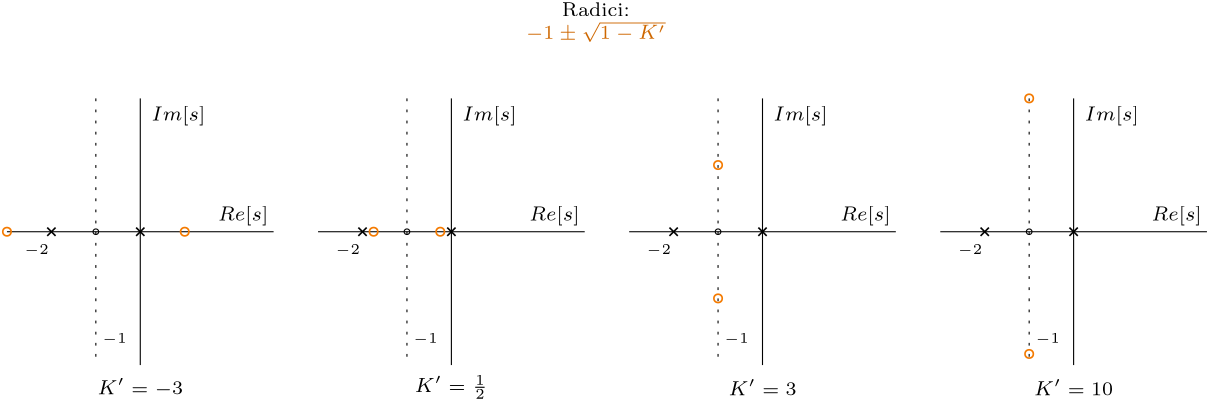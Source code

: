 <?xml version="1.0"?>
<!DOCTYPE ipe SYSTEM "ipe.dtd">
<ipe version="70218" creator="Ipe 7.2.28">
<info created="D:20250127105032" modified="D:20250127105121"/>
<ipestyle name="basic">
<symbol name="arrow/arc(spx)">
<path stroke="sym-stroke" fill="sym-stroke" pen="sym-pen">
0 0 m
-1 0.333 l
-1 -0.333 l
h
</path>
</symbol>
<symbol name="arrow/farc(spx)">
<path stroke="sym-stroke" fill="white" pen="sym-pen">
0 0 m
-1 0.333 l
-1 -0.333 l
h
</path>
</symbol>
<symbol name="arrow/ptarc(spx)">
<path stroke="sym-stroke" fill="sym-stroke" pen="sym-pen">
0 0 m
-1 0.333 l
-0.8 0 l
-1 -0.333 l
h
</path>
</symbol>
<symbol name="arrow/fptarc(spx)">
<path stroke="sym-stroke" fill="white" pen="sym-pen">
0 0 m
-1 0.333 l
-0.8 0 l
-1 -0.333 l
h
</path>
</symbol>
<symbol name="mark/circle(sx)" transformations="translations">
<path fill="sym-stroke">
0.6 0 0 0.6 0 0 e
0.4 0 0 0.4 0 0 e
</path>
</symbol>
<symbol name="mark/disk(sx)" transformations="translations">
<path fill="sym-stroke">
0.6 0 0 0.6 0 0 e
</path>
</symbol>
<symbol name="mark/fdisk(sfx)" transformations="translations">
<group>
<path fill="sym-fill">
0.5 0 0 0.5 0 0 e
</path>
<path fill="sym-stroke" fillrule="eofill">
0.6 0 0 0.6 0 0 e
0.4 0 0 0.4 0 0 e
</path>
</group>
</symbol>
<symbol name="mark/box(sx)" transformations="translations">
<path fill="sym-stroke" fillrule="eofill">
-0.6 -0.6 m
0.6 -0.6 l
0.6 0.6 l
-0.6 0.6 l
h
-0.4 -0.4 m
0.4 -0.4 l
0.4 0.4 l
-0.4 0.4 l
h
</path>
</symbol>
<symbol name="mark/square(sx)" transformations="translations">
<path fill="sym-stroke">
-0.6 -0.6 m
0.6 -0.6 l
0.6 0.6 l
-0.6 0.6 l
h
</path>
</symbol>
<symbol name="mark/fsquare(sfx)" transformations="translations">
<group>
<path fill="sym-fill">
-0.5 -0.5 m
0.5 -0.5 l
0.5 0.5 l
-0.5 0.5 l
h
</path>
<path fill="sym-stroke" fillrule="eofill">
-0.6 -0.6 m
0.6 -0.6 l
0.6 0.6 l
-0.6 0.6 l
h
-0.4 -0.4 m
0.4 -0.4 l
0.4 0.4 l
-0.4 0.4 l
h
</path>
</group>
</symbol>
<symbol name="mark/cross(sx)" transformations="translations">
<group>
<path fill="sym-stroke">
-0.43 -0.57 m
0.57 0.43 l
0.43 0.57 l
-0.57 -0.43 l
h
</path>
<path fill="sym-stroke">
-0.43 0.57 m
0.57 -0.43 l
0.43 -0.57 l
-0.57 0.43 l
h
</path>
</group>
</symbol>
<symbol name="arrow/fnormal(spx)">
<path stroke="sym-stroke" fill="white" pen="sym-pen">
0 0 m
-1 0.333 l
-1 -0.333 l
h
</path>
</symbol>
<symbol name="arrow/pointed(spx)">
<path stroke="sym-stroke" fill="sym-stroke" pen="sym-pen">
0 0 m
-1 0.333 l
-0.8 0 l
-1 -0.333 l
h
</path>
</symbol>
<symbol name="arrow/fpointed(spx)">
<path stroke="sym-stroke" fill="white" pen="sym-pen">
0 0 m
-1 0.333 l
-0.8 0 l
-1 -0.333 l
h
</path>
</symbol>
<symbol name="arrow/linear(spx)">
<path stroke="sym-stroke" pen="sym-pen">
-1 0.333 m
0 0 l
-1 -0.333 l
</path>
</symbol>
<symbol name="arrow/fdouble(spx)">
<path stroke="sym-stroke" fill="white" pen="sym-pen">
0 0 m
-1 0.333 l
-1 -0.333 l
h
-1 0 m
-2 0.333 l
-2 -0.333 l
h
</path>
</symbol>
<symbol name="arrow/double(spx)">
<path stroke="sym-stroke" fill="sym-stroke" pen="sym-pen">
0 0 m
-1 0.333 l
-1 -0.333 l
h
-1 0 m
-2 0.333 l
-2 -0.333 l
h
</path>
</symbol>
<symbol name="arrow/mid-normal(spx)">
<path stroke="sym-stroke" fill="sym-stroke" pen="sym-pen">
0.5 0 m
-0.5 0.333 l
-0.5 -0.333 l
h
</path>
</symbol>
<symbol name="arrow/mid-fnormal(spx)">
<path stroke="sym-stroke" fill="white" pen="sym-pen">
0.5 0 m
-0.5 0.333 l
-0.5 -0.333 l
h
</path>
</symbol>
<symbol name="arrow/mid-pointed(spx)">
<path stroke="sym-stroke" fill="sym-stroke" pen="sym-pen">
0.5 0 m
-0.5 0.333 l
-0.3 0 l
-0.5 -0.333 l
h
</path>
</symbol>
<symbol name="arrow/mid-fpointed(spx)">
<path stroke="sym-stroke" fill="white" pen="sym-pen">
0.5 0 m
-0.5 0.333 l
-0.3 0 l
-0.5 -0.333 l
h
</path>
</symbol>
<symbol name="arrow/mid-double(spx)">
<path stroke="sym-stroke" fill="sym-stroke" pen="sym-pen">
1 0 m
0 0.333 l
0 -0.333 l
h
0 0 m
-1 0.333 l
-1 -0.333 l
h
</path>
</symbol>
<symbol name="arrow/mid-fdouble(spx)">
<path stroke="sym-stroke" fill="white" pen="sym-pen">
1 0 m
0 0.333 l
0 -0.333 l
h
0 0 m
-1 0.333 l
-1 -0.333 l
h
</path>
</symbol>
<anglesize name="22.5 deg" value="22.5"/>
<anglesize name="30 deg" value="30"/>
<anglesize name="45 deg" value="45"/>
<anglesize name="60 deg" value="60"/>
<anglesize name="90 deg" value="90"/>
<arrowsize name="large" value="10"/>
<arrowsize name="small" value="5"/>
<arrowsize name="tiny" value="3"/>
<color name="blue" value="0 0 1"/>
<color name="brown" value="0.647 0.165 0.165"/>
<color name="darkblue" value="0 0 0.545"/>
<color name="darkcyan" value="0 0.545 0.545"/>
<color name="darkgray" value="0.663"/>
<color name="darkgreen" value="0 0.392 0"/>
<color name="darkmagenta" value="0.545 0 0.545"/>
<color name="darkorange" value="1 0.549 0"/>
<color name="darkred" value="0.545 0 0"/>
<color name="gold" value="1 0.843 0"/>
<color name="gray" value="0.745"/>
<color name="green" value="0 1 0"/>
<color name="lightblue" value="0.678 0.847 0.902"/>
<color name="lightcyan" value="0.878 1 1"/>
<color name="lightgray" value="0.827"/>
<color name="lightgreen" value="0.565 0.933 0.565"/>
<color name="lightyellow" value="1 1 0.878"/>
<color name="navy" value="0 0 0.502"/>
<color name="orange" value="1 0.647 0"/>
<color name="pink" value="1 0.753 0.796"/>
<color name="purple" value="0.627 0.125 0.941"/>
<color name="red" value="1 0 0"/>
<color name="seagreen" value="0.18 0.545 0.341"/>
<color name="turquoise" value="0.251 0.878 0.816"/>
<color name="violet" value="0.933 0.51 0.933"/>
<color name="yellow" value="1 1 0"/>
<dashstyle name="dash dot dotted" value="[4 2 1 2 1 2] 0"/>
<dashstyle name="dash dotted" value="[4 2 1 2] 0"/>
<dashstyle name="dashed" value="[4] 0"/>
<dashstyle name="dotted" value="[1 3] 0"/>
<gridsize name="10 pts (~3.5 mm)" value="10"/>
<gridsize name="14 pts (~5 mm)" value="14"/>
<gridsize name="16 pts (~6 mm)" value="16"/>
<gridsize name="20 pts (~7 mm)" value="20"/>
<gridsize name="28 pts (~10 mm)" value="28"/>
<gridsize name="32 pts (~12 mm)" value="32"/>
<gridsize name="4 pts" value="4"/>
<gridsize name="56 pts (~20 mm)" value="56"/>
<gridsize name="8 pts (~3 mm)" value="8"/>
<opacity name="10%" value="0.1"/>
<opacity name="30%" value="0.3"/>
<opacity name="50%" value="0.5"/>
<opacity name="75%" value="0.75"/>
<pen name="fat" value="1.2"/>
<pen name="heavier" value="0.8"/>
<pen name="ultrafat" value="2"/>
<symbolsize name="large" value="5"/>
<symbolsize name="small" value="2"/>
<symbolsize name="tiny" value="1.1"/>
<textsize name="Huge" value="\Huge"/>
<textsize name="LARGE" value="\LARGE"/>
<textsize name="Large" value="\Large"/>
<textsize name="footnote" value="\footnotesize"/>
<textsize name="huge" value="\huge"/>
<textsize name="large" value="\large"/>
<textsize name="script" value="\scriptsize"/>
<textsize name="small" value="\small"/>
<textsize name="tiny" value="\tiny"/>
<textstyle name="center" begin="\begin{center}" end="\end{center}"/>
<textstyle name="item" begin="\begin{itemize}\item{}" end="\end{itemize}"/>
<textstyle name="itemize" begin="\begin{itemize}" end="\end{itemize}"/>
<tiling name="falling" angle="-60" step="4" width="1"/>
<tiling name="rising" angle="30" step="4" width="1"/>
</ipestyle>
<page>
<layer name="alpha"/>
<view layers="alpha" active="alpha"/>
<path layer="alpha" matrix="1 0 0 1 -124 -32" stroke="black">
224 768 m
224 672 l
</path>
<path matrix="1 0 0 1 -124 -32" stroke="black">
176 720 m
272 720 l
</path>
<text matrix="1 0 0 1 -128 -44" transformations="translations" pos="232 772" stroke="black" type="label" width="19.414" height="5.234" depth="1.74" valign="baseline" size="script" style="math">Im[s]</text>
<text matrix="1 0 0 1 -104 -80" transformations="translations" pos="232 772" stroke="black" type="label" width="18.088" height="5.234" depth="1.74" valign="baseline" size="script" style="math">Re[s]</text>
<use matrix="1 0 0 1 -156 0" name="mark/cross(sx)" pos="256 688" size="normal"/>
<use matrix="1 0 0 1 -156 0" name="mark/cross(sx)" pos="224 688" size="normal"/>
<text matrix="1 0 0 1 -145.73 -124" transformations="translations" pos="232 772" stroke="black" type="label" width="8.787" height="3.321" depth="0.83" valign="baseline" size="tiny" style="math">-1</text>
<use matrix="1 0 0 1 -156 0" name="mark/circle(sx)" pos="240 688" size="small"/>
<path matrix="1 0 0 1 -156 0" stroke="0" fill="0" dash="dotted">
240 736 m
240 640 l
</path>
<text matrix="1 0 0 1 -173.73 -92" transformations="translations" pos="232 772" stroke="black" type="label" width="8.787" height="3.321" depth="0.83" valign="baseline" size="tiny" style="math">-2</text>
<text matrix="1 0 0 1 32 -12" transformations="translations" pos="232 772" stroke="0.808 0.404 0" type="label" width="50.302" height="6.213" depth="1.1" halign="center" valign="center" size="script" style="math">-1 \pm \sqrt{1-K&apos;}</text>
<text matrix="1 0 0 1 -132 -140" transformations="translations" pos="232 772" stroke="black" type="label" width="30.727" height="5.774" depth="0.83" halign="center" valign="center" size="script" style="math">K&apos;=-3</text>
<use matrix="1 0 0 1 -188 0" name="mark/circle(sx)" pos="240 688" size="normal" stroke="0.957 0.478 0"/>
<use matrix="1 0 0 1 -188 0" name="mark/circle(sx)" pos="304 688" size="normal" stroke="0.957 0.478 0"/>
<path matrix="1 0 0 1 -12 -32" stroke="black">
224 768 m
224 672 l
</path>
<path matrix="1 0 0 1 -12 -32" stroke="black">
176 720 m
272 720 l
</path>
<text matrix="1 0 0 1 -16 -44" transformations="translations" pos="232 772" stroke="black" type="label" width="19.414" height="5.234" depth="1.74" valign="baseline" size="script" style="math">Im[s]</text>
<text matrix="1 0 0 1 8 -80" transformations="translations" pos="232 772" stroke="black" type="label" width="18.088" height="5.234" depth="1.74" valign="baseline" size="script" style="math">Re[s]</text>
<use matrix="1 0 0 1 -44 0" name="mark/cross(sx)" pos="256 688" size="normal"/>
<use matrix="1 0 0 1 -44 0" name="mark/cross(sx)" pos="224 688" size="normal"/>
<text matrix="1 0 0 1 -33.7304 -124" transformations="translations" pos="232 772" stroke="black" type="label" width="8.787" height="3.321" depth="0.83" valign="baseline" size="tiny" style="math">-1</text>
<use matrix="1 0 0 1 -44 0" name="mark/circle(sx)" pos="240 688" size="small"/>
<path matrix="1 0 0 1 -44 0" stroke="0" fill="0" dash="dotted">
240 736 m
240 640 l
</path>
<text matrix="1 0 0 1 -61.7304 -92" transformations="translations" pos="232 772" stroke="black" type="label" width="8.787" height="3.321" depth="0.83" valign="baseline" size="tiny" style="math">-2</text>
<text matrix="1 0 0 1 -20 -140" transformations="translations" pos="232 772" stroke="black" type="label" width="26.31" height="5.888" depth="2.4" halign="center" valign="center" size="script" style="math">K&apos;=\frac{1}{2}</text>
<use matrix="1 0 0 1 -188 0" name="mark/circle(sx)" pos="396 688" size="normal" stroke="0.957 0.478 0"/>
<use matrix="1 0 0 1 -188 0" name="mark/circle(sx)" pos="372 688" size="normal" stroke="0.957 0.478 0"/>
<path matrix="1 0 0 1 100 -32" stroke="black">
224 768 m
224 672 l
</path>
<path matrix="1 0 0 1 100 -32" stroke="black">
176 720 m
272 720 l
</path>
<text matrix="1 0 0 1 96 -44" transformations="translations" pos="232 772" stroke="black" type="label" width="19.414" height="5.234" depth="1.74" valign="baseline" size="script" style="math">Im[s]</text>
<text matrix="1 0 0 1 120 -80" transformations="translations" pos="232 772" stroke="black" type="label" width="18.088" height="5.234" depth="1.74" valign="baseline" size="script" style="math">Re[s]</text>
<use matrix="1 0 0 1 68 0" name="mark/cross(sx)" pos="256 688" size="normal"/>
<use matrix="1 0 0 1 68 0" name="mark/cross(sx)" pos="224 688" size="normal"/>
<text matrix="1 0 0 1 78.27 -124" transformations="translations" pos="232 772" stroke="black" type="label" width="8.787" height="3.321" depth="0.83" valign="baseline" size="tiny" style="math">-1</text>
<use matrix="1 0 0 1 68 0" name="mark/circle(sx)" pos="240 688" size="small"/>
<path matrix="1 0 0 1 68 0" stroke="0" fill="0" dash="dotted">
240 736 m
240 640 l
</path>
<text matrix="1 0 0 1 50.27 -92" transformations="translations" pos="232 772" stroke="black" type="label" width="8.787" height="3.321" depth="0.83" valign="baseline" size="tiny" style="math">-2</text>
<text matrix="1 0 0 1 92 -140" transformations="translations" pos="232 772" stroke="black" type="label" width="24.5" height="5.774" depth="0" halign="center" valign="center" size="script" style="math">K&apos;=3</text>
<use matrix="1 0 0 1 -80 0" name="mark/circle(sx)" pos="388 712" size="normal" stroke="0.957 0.478 0"/>
<use matrix="1 0 0 1 -80 0" name="mark/circle(sx)" pos="388 664" size="normal" stroke="0.957 0.478 0"/>
<path matrix="1 0 0 1 212 -32" stroke="black">
224 768 m
224 672 l
</path>
<path matrix="1 0 0 1 212 -32" stroke="black">
176 720 m
272 720 l
</path>
<text matrix="1 0 0 1 208 -44" transformations="translations" pos="232 772" stroke="black" type="label" width="19.414" height="5.234" depth="1.74" valign="baseline" size="script" style="math">Im[s]</text>
<text matrix="1 0 0 1 232 -80" transformations="translations" pos="232 772" stroke="black" type="label" width="18.088" height="5.234" depth="1.74" valign="baseline" size="script" style="math">Re[s]</text>
<use matrix="1 0 0 1 180 0" name="mark/cross(sx)" pos="256 688" size="normal"/>
<use matrix="1 0 0 1 180 0" name="mark/cross(sx)" pos="224 688" size="normal"/>
<text matrix="1 0 0 1 190.27 -124" transformations="translations" pos="232 772" stroke="black" type="label" width="8.787" height="3.321" depth="0.83" valign="baseline" size="tiny" style="math">-1</text>
<use matrix="1 0 0 1 180 0" name="mark/circle(sx)" pos="240 688" size="small"/>
<path matrix="1 0 0 1 180 0" stroke="0" fill="0" dash="dotted">
240 736 m
240 640 l
</path>
<text matrix="1 0 0 1 162.27 -92" transformations="translations" pos="232 772" stroke="black" type="label" width="8.787" height="3.321" depth="0.83" valign="baseline" size="tiny" style="math">-2</text>
<text matrix="1 0 0 1 204 -140" transformations="translations" pos="232 772" stroke="black" type="label" width="28.472" height="5.774" depth="0" halign="center" valign="center" size="script" style="math">K&apos;=10</text>
<use name="mark/circle(sx)" pos="420 736" size="normal" stroke="0.957 0.478 0"/>
<use name="mark/circle(sx)" pos="420 644" size="normal" stroke="0.957 0.478 0"/>
<text matrix="1 0 0 1 32 -4" transformations="translations" pos="232 772" stroke="black" type="label" width="24.464" height="4.843" depth="0" halign="center" valign="center" size="script">Radici:</text>
</page>
</ipe>
